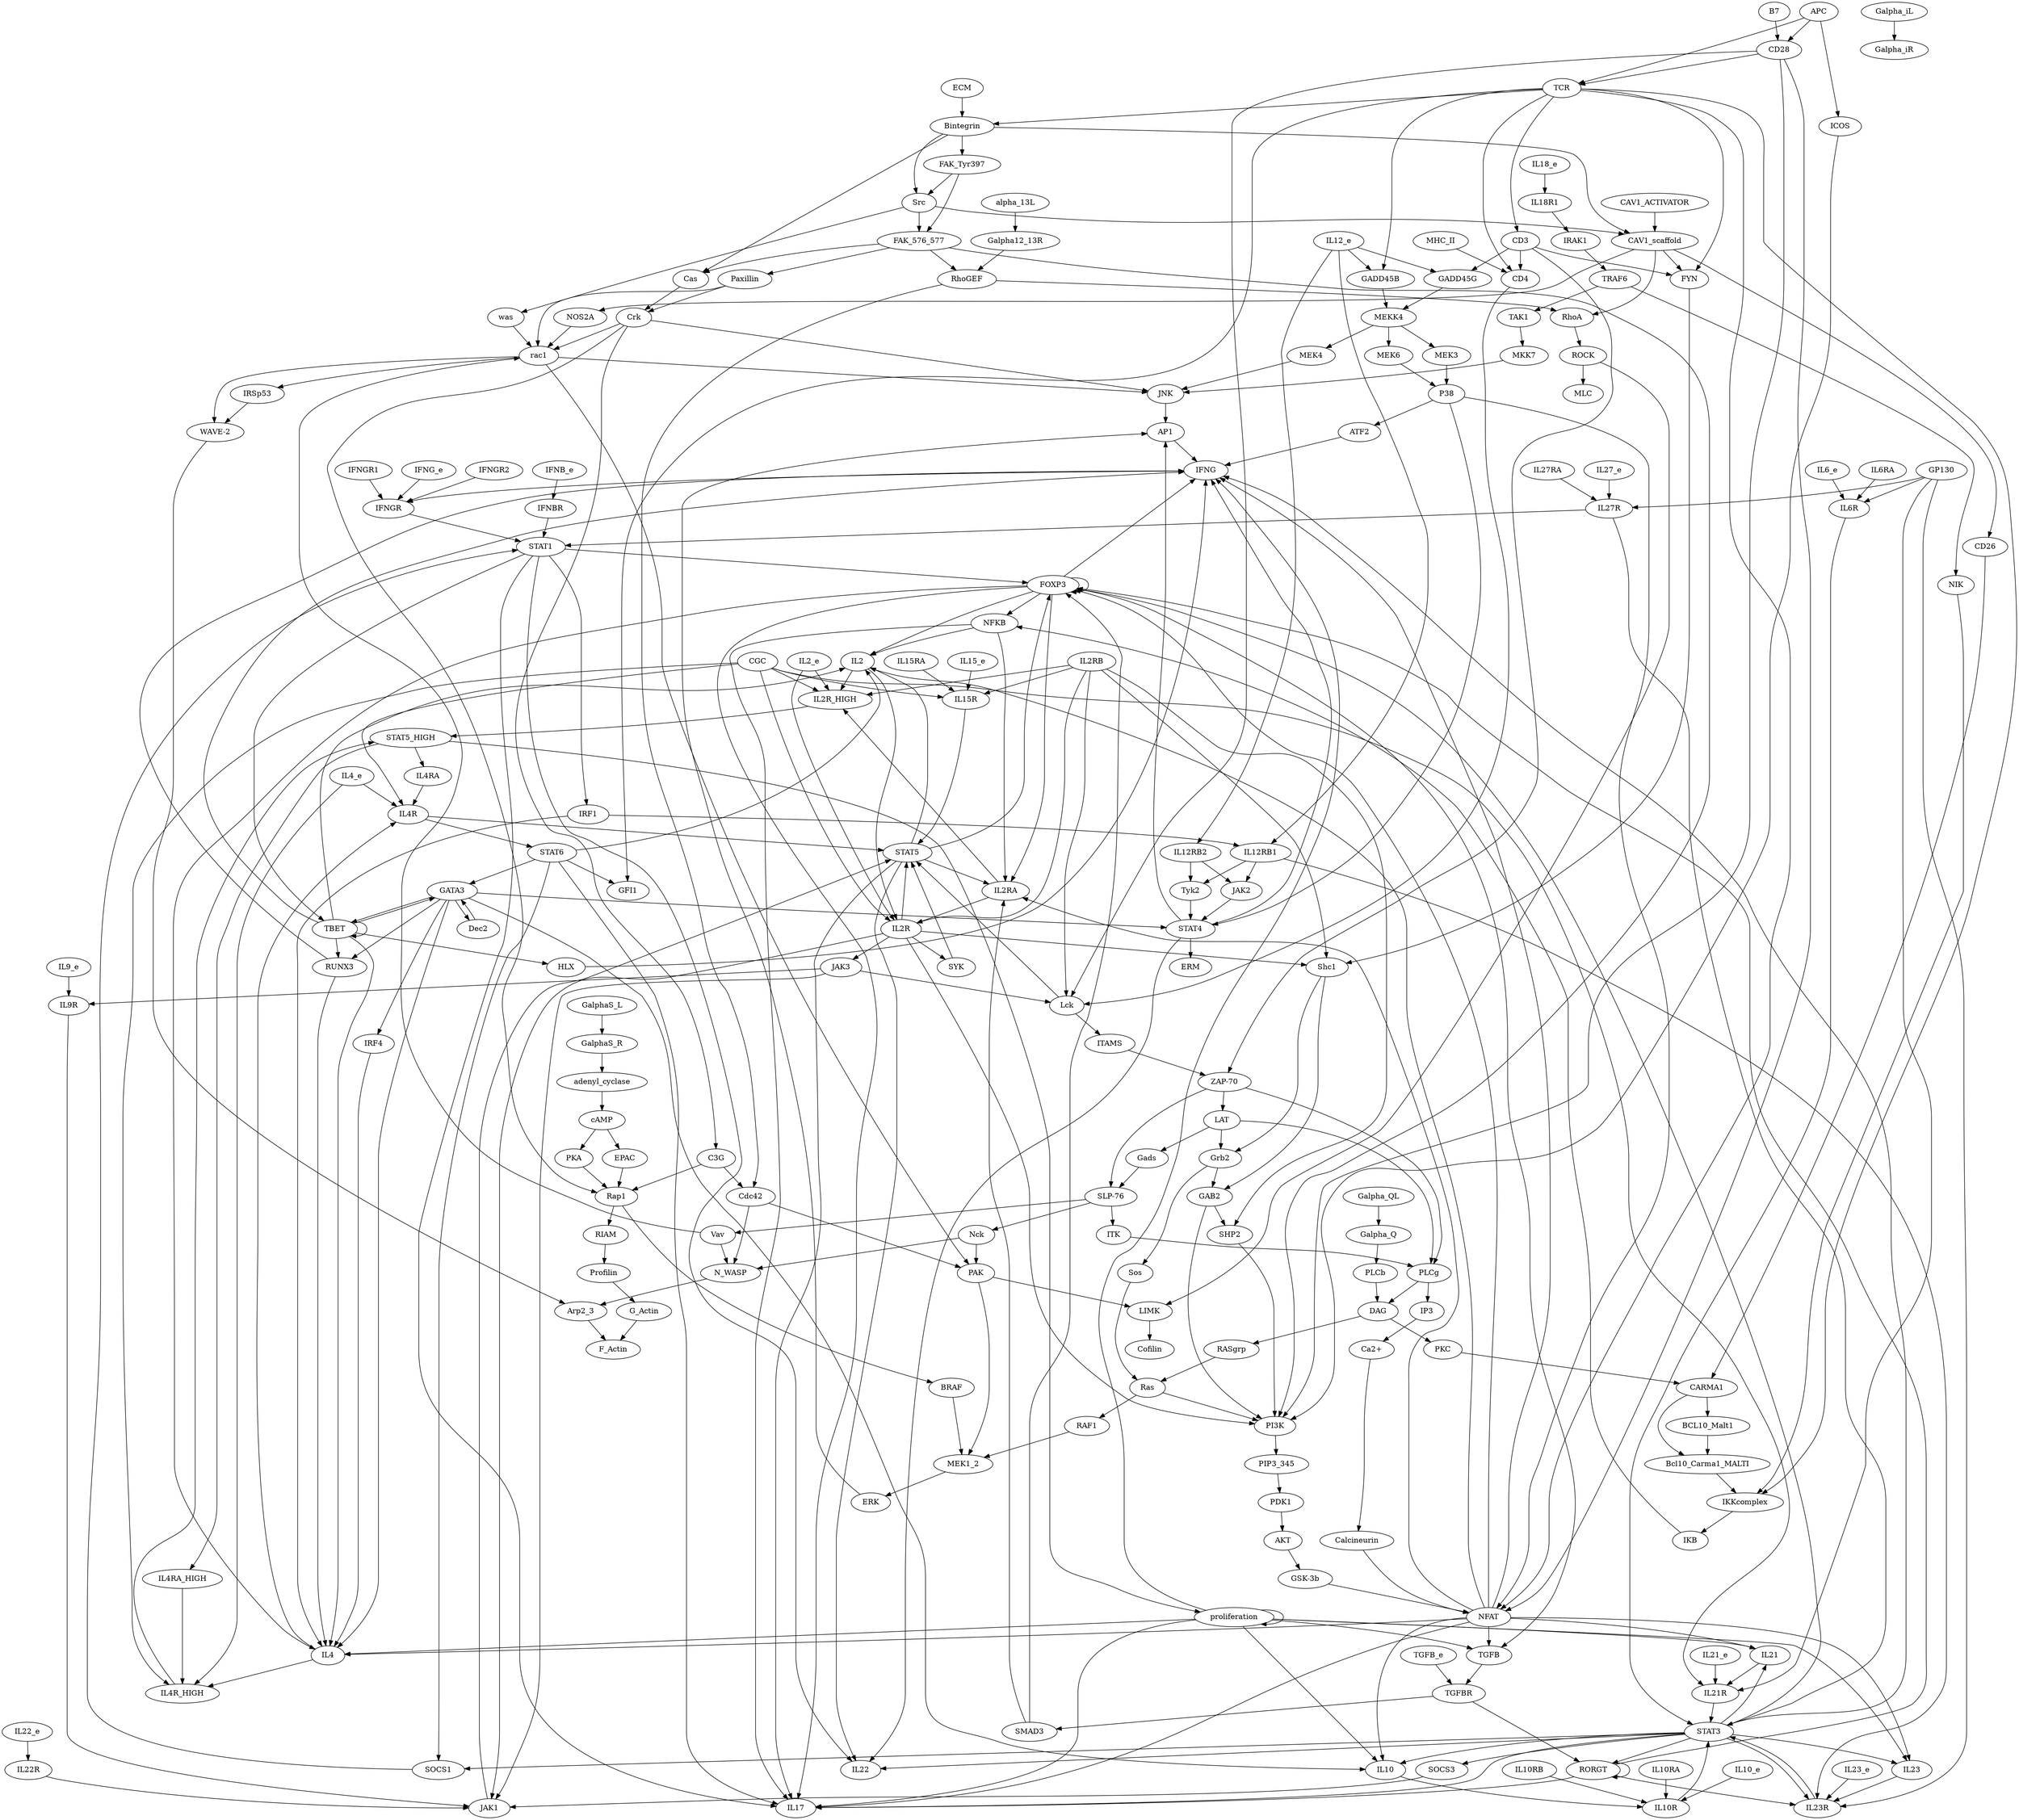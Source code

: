 digraph  {
" NOS2A " [equation="  ( CAV1_scaffold ) "];
" Rap1 " [equation="  ( EPAC )  || ( C3G && (  (  ( Crk )  )  ) )  || ( PKA ) "];
" Tyk2 " [equation="  ( IL12RB1 && (  (  ( IL12RB2 )  )  ) ) "];
" GAB2 " [equation="  ( Shc1 && (  (  ( Grb2 )  )  ) ) "];
" DAG " [equation="  ( PLCb )  || ( PLCg ) "];
" RhoGEF " [equation="  ( Galpha12_13R )  || ( FAK_576_577 ) "];
" RIAM " [equation="  ( Rap1 ) "];
" PLCg " [equation="  ( ZAP-70 )  || ( ITK )  || ( LAT ) "];
" ROCK " [equation="  ( RhoA ) "];
" SHP2 " [equation="  ( GAB2 )  || ( IL2RB ) "];
" CD4 " [equation="  ( TCR && (  (  ( MHC_II && CD3 )  )  ) ) "];
" GFI1 " [equation="  ( TCR )  || ( STAT6 ) "];
" GalphaS_R " [equation="  ( GalphaS_L ) "];
" Gads " [equation="  ( LAT ) "];
" G_Actin " [equation="  ( Profilin ) "];
" ATF2 " [equation="  ( P38 ) "];
" RhoA " [equation="  ( RhoGEF )  || ( CAV1_scaffold ) "];
" EPAC " [equation="  ( cAMP ) "];
" ITK " [equation="  ( SLP-76 ) "];
" Galpha_Q " [equation="  ( Galpha_QL ) "];
" Bintegrin " [equation="  ( ECM )  || ( TCR ) "];
" FAK_Tyr397 " [equation="  ( Bintegrin ) "];
" Galpha12_13R " [equation="  ( alpha_13L ) "];
" FAK_576_577 " [equation="  ( FAK_Tyr397 && (  (  ( Src )  )  ) ) "];
" STAT1 " [equation="  (  ( IFNBR  ) && ! ( SOCS1  )  )  || (  ( IFNGR  ) && ! ( SOCS1  )  )  || (  ( IL27R  ) && ! ( SOCS1  )  ) "];
" MEK1_2 " [equation="  ( RAF1 )  || ( BRAF )  || ( PAK ) "];
" Vav " [equation="  ( SLP-76 ) "];
" IL6R " [equation="  ( GP130 && (  (  ( IL6_e && IL6RA )  )  ) ) "];
" SOCS3 " [equation="  ( STAT3 ) "];
" F_Actin " [equation="  ( Arp2_3 && (  (  ( G_Actin )  )  ) ) "];
" NFKB " [equation="  (  ! (  ( IKB )  || ( FOXP3 )  )  ) || ! ( FOXP3 || IKB ) "];
" GSK-3b " [equation="  (  ! (  ( AKT )  )  ) || ! ( AKT ) "];
" MEKK4 " [equation="  ( GADD45B && (  (  ( GADD45G )  )  ) ) "];
" TGFBR " [equation="  ( TGFB )  || ( TGFB_e ) "];
" IL21 " [equation="  ( NFAT && (  (  ( STAT3 && proliferation )  )  ) ) "];
" IL22R " [equation="  ( IL22_e ) "];
" STAT5 " [equation="  ( IL2R )  || ( IL4R )  || ( IL15R )  || ( SYK )  || ( Lck )  || ( JAK1 ) "];
" IRF4 " [equation="  ( GATA3 ) "];
" IKB " [equation="  (  ! (  ( IKKcomplex )  )  ) || ! ( IKKcomplex ) "];
" HLX " [equation="  ( TBET ) "];
" P38 " [equation="  ( MEK3 )  || ( MEK6 ) "];
" IL9R " [equation="  ( IL9_e )  || ( JAK3 ) "];
" Crk " [equation="  ( Cas )  || ( Paxillin ) "];
" JAK3 " [equation="  ( IL2R ) "];
" IL22 " [equation="  ( STAT4 )  || ( STAT1 )  || ( STAT5 )  || ( STAT3 ) "];
" IL4R " [equation="  ( IL4 && (  (  ( IL4RA && CGC )  )  ) )  || ( IL4_e && (  (  ( IL4RA && CGC )  )  ) ) "];
" IL15R " [equation="  ( CGC && (  (  ( IL15RA && IL2RB && IL15_e )  )  ) ) "];
" Arp2_3 " [equation="  ( N_WASP )  || ( WAVE-2 ) "];
" CAV1_scaffold " [equation="  ( Src )  || ( CAV1_ACTIVATOR )  || ( Bintegrin ) "];
" IL27R " [equation="  ( GP130 && (  (  ( IL27RA && IL27_e )  )  ) ) "];
" SMAD3 " [equation="  ( TGFBR ) "];
" STAT4 " [equation="  (  ( P38 && (  (  ( Tyk2 )  )  )  ) && ! ( GATA3  )  )  || (  ( JAK2  ) && ! ( GATA3  )  ) "];
" FOXP3 " [equation="  (  (  ( SMAD3 && (  (  ( STAT5 && NFAT )  )  )  ) && ! ( STAT3 && (  (  ( RORGT )  )  )  )  ) && ! ( STAT1  )  )  || ( NFAT && (  (  ( FOXP3 && STAT5 )  )  ) ) "];
" IL2 " [equation="  (  (  ( NFAT && (  (  ( ! FOXP3 )  )  )  ) && ! ( TBET && (  (  ( NFKB )  )  )  )  ) && ! ( STAT5 && (  (  ( STAT6 )  )  )  )  )  || (  (  ( NFKB  ) && ! ( TBET && (  (  ( NFKB )  )  )  )  ) && ! ( STAT5 && (  (  ( STAT6 )  )  )  )  ) "];
" LAT " [equation="  ( ZAP-70 ) "];
" TAK1 " [equation="  ( TRAF6 ) "];
" CD26 " [equation="  ( CAV1_scaffold ) "];
" Paxillin " [equation="  ( FAK_576_577 ) "];
" MEK4 " [equation="  ( MEKK4 ) "];
" N_WASP " [equation="  ( Cdc42 )  || ( Nck && (  (  ( Vav )  )  ) ) "];
" WAVE-2 " [equation="  ( IRSp53 && (  (  ( rac1 )  )  ) ) "];
" IL4RA_HIGH " [equation="  ( STAT5_HIGH ) "];
" IL2RA " [equation="  ( FOXP3 && (  (  ( NFAT )  )  ) )  || ( STAT5 && (  (  ( NFAT )  )  ) )  || ( SMAD3 && (  (  ( NFAT )  )  ) )  || ( NFKB && (  (  ( NFAT )  )  ) ) "];
" RAF1 " [equation="  ( Ras ) "];
" AP1 " [equation="  ( STAT4 )  || ( JNK )  || ( ERK ) "];
" Dec2 " [equation="  ( GATA3 ) "];
" Src " [equation="  ( Bintegrin )  || ( FAK_Tyr397 ) "];
" Galpha_iR " [equation="  ( Galpha_iL ) "];
" PIP3_345 " [equation="  ( PI3K ) "];
" GATA3 " [equation="  ( Dec2 )  || (  ( STAT6  ) && ! ( TBET  )  ) "];
" Cofilin " [equation="  (  ! (  ( LIMK )  )  ) || ! ( LIMK ) "];
" ERK " [equation="  ( MEK1_2 ) "];
" IL17 " [equation="  (  (  (  ( NFAT && (  (  ( STAT3 && NFKB && proliferation && RORGT )  )  )  ) && ! ( STAT1 && (  (  ( FOXP3 )  )  )  )  ) && ! ( STAT6 && (  (  ( FOXP3 )  )  )  )  ) && ! ( STAT5 && (  (  ( FOXP3 )  )  )  )  ) "];
" RUNX3 " [equation="  (  ( TBET  ) && ! ( GATA3  )  ) "];
" TRAF6 " [equation="  ( IRAK1 ) "];
" ITAMS " [equation="  ( Lck ) "];
" GADD45B " [equation="  ( IL12_e && (  (  ( TCR )  )  ) ) "];
" IL4RA " [equation="  (  ! (  ( STAT5_HIGH )  )  ) || ! ( STAT5_HIGH ) "];
" IKKcomplex " [equation="  ( Bcl10_Carma1_MALTI )  || ( NIK )  || ( TCR ) "];
" STAT5_HIGH " [equation="  ( IL4R_HIGH )  || ( IL2R_HIGH ) "];
" SLP-76 " [equation="  ( ZAP-70 )  || ( Gads ) "];
" IFNGR " [equation="  ( IFNG && (  (  ( IFNGR2 && IFNGR1 )  )  ) )  || ( IFNG_e && (  (  ( IFNGR2 && IFNGR1 )  )  ) ) "];
" IL12RB1 " [equation="  ( IRF1 )  || ( IL12_e ) "];
" Ras " [equation="  ( Sos )  || ( RASgrp ) "];
" CD28 " [equation="  ( APC )  || ( B7 ) "];
" JNK " [equation="  ( rac1 && (  (  ( Crk )  )  ) )  || ( MEK4 )  || ( MKK7 ) "];
" IL23R " [equation="  ( IL23 && (  (  ( IL12RB1 && GP130 && STAT3 && RORGT )  )  ) )  || ( IL23_e && (  (  ( IL12RB1 && GP130 && STAT3 && RORGT )  )  ) ) "];
" TGFB " [equation="  ( FOXP3 && (  (  ( proliferation && NFAT )  )  ) ) "];
" PI3K " [equation="  ( CD28 && (  (  ( ICOS )  )  ) )  || ( IL2R )  || ( SHP2 )  || ( GAB2 )  || ( Ras )  || ( FAK_576_577 ) "];
" Lck " [equation="  ( CD28 )  || ( JAK3 && (  (  ( IL2RB )  )  ) )  || ( CD4 ) "];
" SYK " [equation="  ( IL2R ) "];
" cAMP " [equation="  ( adenyl_cyclase ) "];
" NIK " [equation="  ( TRAF6 ) "];
" STAT6 " [equation="  ( IL4R ) "];
" IL2R_HIGH " [equation="  ( IL2 && (  (  ( IL2RA && CGC && IL2RB )  )  ) )  || ( IL2_e && (  (  ( IL2RA && CGC && IL2RB )  )  ) ) "];
" MEK6 " [equation="  ( MEKK4 ) "];
" BRAF " [equation="  ( Rap1 ) "];
" MLC " [equation="  ( ROCK ) "];
" MKK7 " [equation="  ( TAK1 ) "];
" Nck " [equation="  ( SLP-76 ) "];
" PKA " [equation="  ( cAMP ) "];
" IRF1 " [equation="  ( STAT1 ) "];
" LIMK " [equation="  ( PAK )  || ( ROCK ) "];
" AKT " [equation="  ( PDK1 ) "];
" CARMA1 " [equation="  ( CD26 )  || ( PKC ) "];
" Ca2+ " [equation="  ( IP3 ) "];
" FYN " [equation="  ( CD3 && (  (  ( TCR )  )  ) )  || ( CAV1_scaffold ) "];
" BCL10_Malt1 " [equation="  ( CARMA1 ) "];
" GADD45G " [equation="  ( CD3 )  || ( IL12_e ) "];
" IL18R1 " [equation="  ( IL18_e ) "];
" rac1 " [equation="  ( was )  || ( NOS2A )  || ( Crk && (  (  ( Paxillin )  )  ) )  || ( Vav ) "];
" IP3 " [equation="  ( PLCg ) "];
" IRSp53 " [equation="  ( rac1 ) "];
" TCR " [equation="  ( APC && (  (  ( CD28 )  )  ) ) "];
" IFNBR " [equation="  ( IFNB_e ) "];
" Sos " [equation="  ( Grb2 ) "];
" IL4 " [equation="  ( IRF4 )  || (  (  (  ( GATA3 && (  (  ( proliferation && NFAT )  )  )  ) && ! ( FOXP3  )  ) && ! ( TBET && (  (  ( RUNX3 )  )  )  )  ) && ! ( IRF1  )  ) "];
" SOCS1 " [equation="  ( STAT6 )  || ( STAT3 ) "];
" proliferation " [equation="  ( proliferation )  || ( STAT5_HIGH ) "];
" PKC " [equation="  ( DAG ) "];
" MEK3 " [equation="  ( MEKK4 ) "];
" Grb2 " [equation="  ( LAT )  || ( Shc1 ) "];
" Calcineurin " [equation="  ( Ca2+ ) "];
" PAK " [equation="  ( rac1 )  || ( Cdc42 )  || ( Nck ) "];
" IL10 " [equation="  ( NFAT && (  (  ( GATA3 || STAT3 )  && (  (  ( proliferation )  )  )  )  ) ) "];
" C3G " [equation="  ( Crk ) "];
" IL12RB2 " [equation="  ( IL12_e ) "];
" IFNG " [equation="  (  (  ( STAT4 && (  (  ( proliferation && NFAT )  )  )  ) && ! ( FOXP3  )  ) && ! ( STAT3  )  )  || (  (  ( ATF2  ) && ! ( FOXP3  )  ) && ! ( STAT3  )  )  || (  (  ( AP1 && (  (  ( STAT4 )  )  )  ) && ! ( FOXP3  )  ) && ! ( STAT3  )  )  || (  (  ( RUNX3 && (  (  ( TBET && proliferation && NFAT )  )  )  ) && ! ( FOXP3  )  ) && ! ( STAT3  )  )  || (  (  ( HLX  ) && ! ( FOXP3  )  ) && ! ( STAT3  )  ) "];
" ERM " [equation="  ( STAT4 ) "];
" JAK1 " [equation="  (  ( JAK3  ) && ! ( SOCS3  )  )  || (  ( IL2R  ) && ! ( SOCS3  )  )  || (  ( IL9R  ) && ! ( SOCS3  )  )  || (  ( IL22R  ) && ! ( SOCS3  )  ) "];
" STAT3 " [equation="  ( IL21R )  || ( IL27R )  || ( IL6R )  || ( IL23R )  || ( IL10R ) "];
" IL2R " [equation="  ( IL2 && (  (  ( CGC && IL2RB )  && (  (  ( ! IL2RA )  )  )  )  ) )  || ( IL2_e && (  (  ( CGC && IL2RB )  && (  (  ( ! IL2RA )  )  )  )  ) ) "];
" Shc1 " [equation="  ( FYN )  || ( IL2RB && (  (  ( IL2R )  )  ) ) "];
" PDK1 " [equation="  ( PIP3_345 ) "];
" CD3 " [equation="  ( TCR ) "];
" IL21R " [equation="  ( IL21_e && (  (  ( GP130 && CGC )  )  ) )  || ( IL21 && (  (  ( GP130 && CGC )  )  ) ) "];
" JAK2 " [equation="  ( IL12RB1 && (  (  ( IL12RB2 )  )  ) ) "];
" Profilin " [equation="  ( RIAM ) "];
" NFAT " [equation="  ( CD28 && (  (  ( TCR )  )  ) )  || ( TCR && (  (  ( CD28 )  )  ) )  || (  ( Calcineurin && (  (  ( P38 )  )  )  ) && ! ( GSK-3b  )  ) "];
" ICOS " [equation="  ( APC ) "];
" IRAK1 " [equation="  ( IL18R1 ) "];
" adenyl_cyclase " [equation="  ( GalphaS_R ) "];
" was " [equation="  ( Src ) "];
" RASgrp " [equation="  ( DAG ) "];
" IL10R " [equation="  ( IL10 && (  (  ( IL10RB && IL10RA )  )  ) )  || ( IL10_e && (  (  ( IL10RB && IL10RA )  )  ) ) "];
" IL4R_HIGH " [equation="  ( IL4 && (  (  ( CGC && IL4RA_HIGH )  )  ) )  || ( IL4_e && (  (  ( CGC && IL4RA_HIGH )  )  ) ) "];
" Cas " [equation="  ( FAK_576_577 && (  (  ( Bintegrin )  )  ) ) "];
" RORGT " [equation="  ( TGFBR && (  (  ( STAT3 )  )  ) )  || ( RORGT && (  (  ( TGFBR || STAT3 )  )  ) ) "];
" PLCb " [equation="  ( Galpha_Q ) "];
" ZAP-70 " [equation="  ( ITAMS && (  (  ( CD3 )  )  ) ) "];
" Bcl10_Carma1_MALTI " [equation="  ( BCL10_Malt1 && (  (  ( CARMA1 )  )  ) ) "];
" Cdc42 " [equation="  ( C3G )  || ( RhoGEF ) "];
" IL23 " [equation="  ( NFAT && (  (  ( STAT3 && proliferation )  )  ) ) "];
" TBET " [equation="  (  ( TBET  ) && ! ( GATA3  )  )  || (  ( STAT1  ) && ! ( GATA3  )  ) "];
" IL2RB ";
" MHC_II ";
" GalphaS_L ";
" Galpha_QL ";
" ECM ";
" alpha_13L ";
" GP130 ";
" IL6_e ";
" IL6RA ";
" TGFB_e ";
" IL22_e ";
" IL9_e ";
" CGC ";
" IL4_e ";
" IL15RA ";
" IL15_e ";
" CAV1_ACTIVATOR ";
" IL27RA ";
" IL27_e ";
" Galpha_iL ";
" IL12_e ";
" IFNGR2 ";
" IFNGR1 ";
" IFNG_e ";
" APC ";
" B7 ";
" IL23_e ";
" IL2_e ";
" IL18_e ";
" IFNB_e ";
" IL21_e ";
" IL10RB ";
" IL10RA ";
" IL10_e ";
" NOS2A " -> " rac1 ";
" Rap1 " -> " RIAM ";
" Rap1 " -> " BRAF ";
" Tyk2 " -> " STAT4 ";
" GAB2 " -> " SHP2 ";
" GAB2 " -> " PI3K ";
" DAG " -> " PKC ";
" DAG " -> " RASgrp ";
" RhoGEF " -> " RhoA ";
" RhoGEF " -> " Cdc42 ";
" RIAM " -> " Profilin ";
" PLCg " -> " DAG ";
" PLCg " -> " IP3 ";
" ROCK " -> " MLC ";
" ROCK " -> " LIMK ";
" SHP2 " -> " PI3K ";
" CD4 " -> " Lck ";
" GalphaS_R " -> " adenyl_cyclase ";
" Gads " -> " SLP-76 ";
" G_Actin " -> " F_Actin ";
" ATF2 " -> " IFNG ";
" RhoA " -> " ROCK ";
" EPAC " -> " Rap1 ";
" ITK " -> " PLCg ";
" Galpha_Q " -> " PLCb ";
" Bintegrin " -> " FAK_Tyr397 ";
" Bintegrin " -> " CAV1_scaffold ";
" Bintegrin " -> " Src ";
" Bintegrin " -> " Cas ";
" FAK_Tyr397 " -> " FAK_576_577 ";
" FAK_Tyr397 " -> " Src ";
" Galpha12_13R " -> " RhoGEF ";
" FAK_576_577 " -> " RhoGEF ";
" FAK_576_577 " -> " Paxillin ";
" FAK_576_577 " -> " PI3K ";
" FAK_576_577 " -> " Cas ";
" STAT1 " -> " IL22 ";
" STAT1 " -> " FOXP3 ";
" STAT1 " -> " IL17 ";
" STAT1 " -> " IRF1 ";
" STAT1 " -> " TBET ";
" MEK1_2 " -> " ERK ";
" Vav " -> " N_WASP ";
" Vav " -> " rac1 ";
" IL6R " -> " STAT3 ";
" SOCS3 " -> " JAK1 ";
" NFKB " -> " IL2 ";
" NFKB " -> " IL2RA ";
" NFKB " -> " IL17 ";
" GSK-3b " -> " NFAT ";
" MEKK4 " -> " MEK4 ";
" MEKK4 " -> " MEK6 ";
" MEKK4 " -> " MEK3 ";
" TGFBR " -> " SMAD3 ";
" TGFBR " -> " RORGT ";
" IL21 " -> " IL21R ";
" IL22R " -> " JAK1 ";
" STAT5 " -> " IL22 ";
" STAT5 " -> " FOXP3 ";
" STAT5 " -> " IL2 ";
" STAT5 " -> " IL2RA ";
" STAT5 " -> " IL17 ";
" IRF4 " -> " IL4 ";
" IKB " -> " NFKB ";
" HLX " -> " IFNG ";
" P38 " -> " ATF2 ";
" P38 " -> " STAT4 ";
" P38 " -> " NFAT ";
" IL9R " -> " JAK1 ";
" Crk " -> " Rap1 ";
" Crk " -> " JNK ";
" Crk " -> " rac1 ";
" Crk " -> " C3G ";
" JAK3 " -> " IL9R ";
" JAK3 " -> " Lck ";
" JAK3 " -> " JAK1 ";
" IL4R " -> " STAT5 ";
" IL4R " -> " STAT6 ";
" IL15R " -> " STAT5 ";
" Arp2_3 " -> " F_Actin ";
" CAV1_scaffold " -> " NOS2A ";
" CAV1_scaffold " -> " RhoA ";
" CAV1_scaffold " -> " CD26 ";
" CAV1_scaffold " -> " FYN ";
" IL27R " -> " STAT1 ";
" IL27R " -> " STAT3 ";
" SMAD3 " -> " FOXP3 ";
" SMAD3 " -> " IL2RA ";
" STAT4 " -> " IL22 ";
" STAT4 " -> " AP1 ";
" STAT4 " -> " IFNG ";
" STAT4 " -> " ERM ";
" FOXP3 " -> " NFKB ";
" FOXP3 " -> " FOXP3 ";
" FOXP3 " -> " IL2 ";
" FOXP3 " -> " IL2RA ";
" FOXP3 " -> " IL17 ";
" FOXP3 " -> " TGFB ";
" FOXP3 " -> " IL4 ";
" FOXP3 " -> " IFNG ";
" IL2 " -> " IL2R_HIGH ";
" IL2 " -> " IL2R ";
" LAT " -> " PLCg ";
" LAT " -> " Gads ";
" LAT " -> " Grb2 ";
" TAK1 " -> " MKK7 ";
" CD26 " -> " CARMA1 ";
" Paxillin " -> " Crk ";
" Paxillin " -> " rac1 ";
" MEK4 " -> " JNK ";
" N_WASP " -> " Arp2_3 ";
" WAVE-2 " -> " Arp2_3 ";
" IL4RA_HIGH " -> " IL4R_HIGH ";
" IL2RA " -> " IL2R_HIGH ";
" IL2RA " -> " IL2R ";
" RAF1 " -> " MEK1_2 ";
" AP1 " -> " IFNG ";
" Dec2 " -> " GATA3 ";
" Src " -> " FAK_576_577 ";
" Src " -> " CAV1_scaffold ";
" Src " -> " was ";
" PIP3_345 " -> " PDK1 ";
" GATA3 " -> " IRF4 ";
" GATA3 " -> " STAT4 ";
" GATA3 " -> " Dec2 ";
" GATA3 " -> " RUNX3 ";
" GATA3 " -> " IL4 ";
" GATA3 " -> " IL10 ";
" GATA3 " -> " TBET ";
" ERK " -> " AP1 ";
" RUNX3 " -> " IL4 ";
" RUNX3 " -> " IFNG ";
" TRAF6 " -> " TAK1 ";
" TRAF6 " -> " NIK ";
" ITAMS " -> " ZAP-70 ";
" GADD45B " -> " MEKK4 ";
" IL4RA " -> " IL4R ";
" IKKcomplex " -> " IKB ";
" STAT5_HIGH " -> " IL4RA_HIGH ";
" STAT5_HIGH " -> " IL4RA ";
" STAT5_HIGH " -> " proliferation ";
" SLP-76 " -> " ITK ";
" SLP-76 " -> " Vav ";
" SLP-76 " -> " Nck ";
" IFNGR " -> " STAT1 ";
" IL12RB1 " -> " Tyk2 ";
" IL12RB1 " -> " IL23R ";
" IL12RB1 " -> " JAK2 ";
" Ras " -> " RAF1 ";
" Ras " -> " PI3K ";
" CD28 " -> " PI3K ";
" CD28 " -> " Lck ";
" CD28 " -> " TCR ";
" CD28 " -> " NFAT ";
" JNK " -> " AP1 ";
" IL23R " -> " STAT3 ";
" TGFB " -> " TGFBR ";
" PI3K " -> " PIP3_345 ";
" Lck " -> " STAT5 ";
" Lck " -> " ITAMS ";
" SYK " -> " STAT5 ";
" cAMP " -> " EPAC ";
" cAMP " -> " PKA ";
" NIK " -> " IKKcomplex ";
" STAT6 " -> " GFI1 ";
" STAT6 " -> " IL2 ";
" STAT6 " -> " GATA3 ";
" STAT6 " -> " IL17 ";
" STAT6 " -> " SOCS1 ";
" IL2R_HIGH " -> " STAT5_HIGH ";
" MEK6 " -> " P38 ";
" BRAF " -> " MEK1_2 ";
" MKK7 " -> " JNK ";
" Nck " -> " N_WASP ";
" Nck " -> " PAK ";
" PKA " -> " Rap1 ";
" IRF1 " -> " IL12RB1 ";
" IRF1 " -> " IL4 ";
" LIMK " -> " Cofilin ";
" AKT " -> " GSK-3b ";
" CARMA1 " -> " BCL10_Malt1 ";
" CARMA1 " -> " Bcl10_Carma1_MALTI ";
" Ca2+ " -> " Calcineurin ";
" FYN " -> " Shc1 ";
" BCL10_Malt1 " -> " Bcl10_Carma1_MALTI ";
" GADD45G " -> " MEKK4 ";
" IL18R1 " -> " IRAK1 ";
" rac1 " -> " WAVE-2 ";
" rac1 " -> " JNK ";
" rac1 " -> " IRSp53 ";
" rac1 " -> " PAK ";
" IP3 " -> " Ca2+ ";
" IRSp53 " -> " WAVE-2 ";
" TCR " -> " CD4 ";
" TCR " -> " GFI1 ";
" TCR " -> " Bintegrin ";
" TCR " -> " GADD45B ";
" TCR " -> " IKKcomplex ";
" TCR " -> " FYN ";
" TCR " -> " CD3 ";
" TCR " -> " NFAT ";
" IFNBR " -> " STAT1 ";
" Sos " -> " Ras ";
" IL4 " -> " IL4R ";
" IL4 " -> " IL4R_HIGH ";
" SOCS1 " -> " STAT1 ";
" proliferation " -> " IL21 ";
" proliferation " -> " IL17 ";
" proliferation " -> " TGFB ";
" proliferation " -> " IL4 ";
" proliferation " -> " proliferation ";
" proliferation " -> " IL10 ";
" proliferation " -> " IFNG ";
" proliferation " -> " IL23 ";
" PKC " -> " CARMA1 ";
" MEK3 " -> " P38 ";
" Grb2 " -> " GAB2 ";
" Grb2 " -> " Sos ";
" Calcineurin " -> " NFAT ";
" PAK " -> " MEK1_2 ";
" PAK " -> " LIMK ";
" IL10 " -> " IL10R ";
" C3G " -> " Rap1 ";
" C3G " -> " Cdc42 ";
" IL12RB2 " -> " Tyk2 ";
" IL12RB2 " -> " JAK2 ";
" IFNG " -> " IFNGR ";
" JAK1 " -> " STAT5 ";
" STAT3 " -> " SOCS3 ";
" STAT3 " -> " IL21 ";
" STAT3 " -> " IL22 ";
" STAT3 " -> " FOXP3 ";
" STAT3 " -> " IL17 ";
" STAT3 " -> " IL23R ";
" STAT3 " -> " SOCS1 ";
" STAT3 " -> " IL10 ";
" STAT3 " -> " IFNG ";
" STAT3 " -> " RORGT ";
" STAT3 " -> " IL23 ";
" IL2R " -> " STAT5 ";
" IL2R " -> " JAK3 ";
" IL2R " -> " PI3K ";
" IL2R " -> " SYK ";
" IL2R " -> " JAK1 ";
" IL2R " -> " Shc1 ";
" Shc1 " -> " GAB2 ";
" Shc1 " -> " Grb2 ";
" PDK1 " -> " AKT ";
" CD3 " -> " CD4 ";
" CD3 " -> " FYN ";
" CD3 " -> " GADD45G ";
" CD3 " -> " ZAP-70 ";
" IL21R " -> " STAT3 ";
" JAK2 " -> " STAT4 ";
" Profilin " -> " G_Actin ";
" NFAT " -> " IL21 ";
" NFAT " -> " FOXP3 ";
" NFAT " -> " IL2 ";
" NFAT " -> " IL2RA ";
" NFAT " -> " IL17 ";
" NFAT " -> " TGFB ";
" NFAT " -> " IL4 ";
" NFAT " -> " IL10 ";
" NFAT " -> " IFNG ";
" NFAT " -> " IL23 ";
" ICOS " -> " PI3K ";
" IRAK1 " -> " TRAF6 ";
" adenyl_cyclase " -> " cAMP ";
" was " -> " rac1 ";
" RASgrp " -> " Ras ";
" IL10R " -> " STAT3 ";
" IL4R_HIGH " -> " STAT5_HIGH ";
" Cas " -> " Crk ";
" RORGT " -> " FOXP3 ";
" RORGT " -> " IL17 ";
" RORGT " -> " IL23R ";
" RORGT " -> " RORGT ";
" PLCb " -> " DAG ";
" ZAP-70 " -> " PLCg ";
" ZAP-70 " -> " LAT ";
" ZAP-70 " -> " SLP-76 ";
" Bcl10_Carma1_MALTI " -> " IKKcomplex ";
" Cdc42 " -> " N_WASP ";
" Cdc42 " -> " PAK ";
" IL23 " -> " IL23R ";
" TBET " -> " HLX ";
" TBET " -> " IL2 ";
" TBET " -> " GATA3 ";
" TBET " -> " RUNX3 ";
" TBET " -> " IL4 ";
" TBET " -> " IFNG ";
" TBET " -> " TBET ";
" IL2RB " -> " SHP2 ";
" IL2RB " -> " IL15R ";
" IL2RB " -> " Lck ";
" IL2RB " -> " IL2R_HIGH ";
" IL2RB " -> " IL2R ";
" IL2RB " -> " Shc1 ";
" MHC_II " -> " CD4 ";
" GalphaS_L " -> " GalphaS_R ";
" Galpha_QL " -> " Galpha_Q ";
" ECM " -> " Bintegrin ";
" alpha_13L " -> " Galpha12_13R ";
" GP130 " -> " IL6R ";
" GP130 " -> " IL27R ";
" GP130 " -> " IL23R ";
" GP130 " -> " IL21R ";
" IL6_e " -> " IL6R ";
" IL6RA " -> " IL6R ";
" TGFB_e " -> " TGFBR ";
" IL22_e " -> " IL22R ";
" IL9_e " -> " IL9R ";
" CGC " -> " IL4R ";
" CGC " -> " IL15R ";
" CGC " -> " IL2R_HIGH ";
" CGC " -> " IL2R ";
" CGC " -> " IL21R ";
" CGC " -> " IL4R_HIGH ";
" IL4_e " -> " IL4R ";
" IL4_e " -> " IL4R_HIGH ";
" IL15RA " -> " IL15R ";
" IL15_e " -> " IL15R ";
" CAV1_ACTIVATOR " -> " CAV1_scaffold ";
" IL27RA " -> " IL27R ";
" IL27_e " -> " IL27R ";
" Galpha_iL " -> " Galpha_iR ";
" IL12_e " -> " GADD45B ";
" IL12_e " -> " IL12RB1 ";
" IL12_e " -> " GADD45G ";
" IL12_e " -> " IL12RB2 ";
" IFNGR2 " -> " IFNGR ";
" IFNGR1 " -> " IFNGR ";
" IFNG_e " -> " IFNGR ";
" APC " -> " CD28 ";
" APC " -> " TCR ";
" APC " -> " ICOS ";
" B7 " -> " CD28 ";
" IL23_e " -> " IL23R ";
" IL2_e " -> " IL2R_HIGH ";
" IL2_e " -> " IL2R ";
" IL18_e " -> " IL18R1 ";
" IFNB_e " -> " IFNBR ";
" IL21_e " -> " IL21R ";
" IL10RB " -> " IL10R ";
" IL10RA " -> " IL10R ";
" IL10_e " -> " IL10R ";
}
